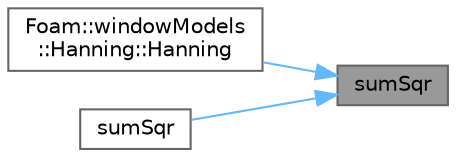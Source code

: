 digraph "sumSqr"
{
 // LATEX_PDF_SIZE
  bgcolor="transparent";
  edge [fontname=Helvetica,fontsize=10,labelfontname=Helvetica,labelfontsize=10];
  node [fontname=Helvetica,fontsize=10,shape=box,height=0.2,width=0.4];
  rankdir="RL";
  Node1 [id="Node000001",label="sumSqr",height=0.2,width=0.4,color="gray40", fillcolor="grey60", style="filled", fontcolor="black",tooltip=" "];
  Node1 -> Node2 [id="edge1_Node000001_Node000002",dir="back",color="steelblue1",style="solid",tooltip=" "];
  Node2 [id="Node000002",label="Foam::windowModels\l::Hanning::Hanning",height=0.2,width=0.4,color="grey40", fillcolor="white", style="filled",URL="$classFoam_1_1windowModels_1_1Hanning.html#ab2797d7f9d9b81eaae6bdd6b5dbb2143",tooltip=" "];
  Node1 -> Node3 [id="edge2_Node000001_Node000003",dir="back",color="steelblue1",style="solid",tooltip=" "];
  Node3 [id="Node000003",label="sumSqr",height=0.2,width=0.4,color="grey40", fillcolor="white", style="filled",URL="$namespaceFoam.html#ac8e91661766a79a647177133a365d6cd",tooltip=" "];
}
